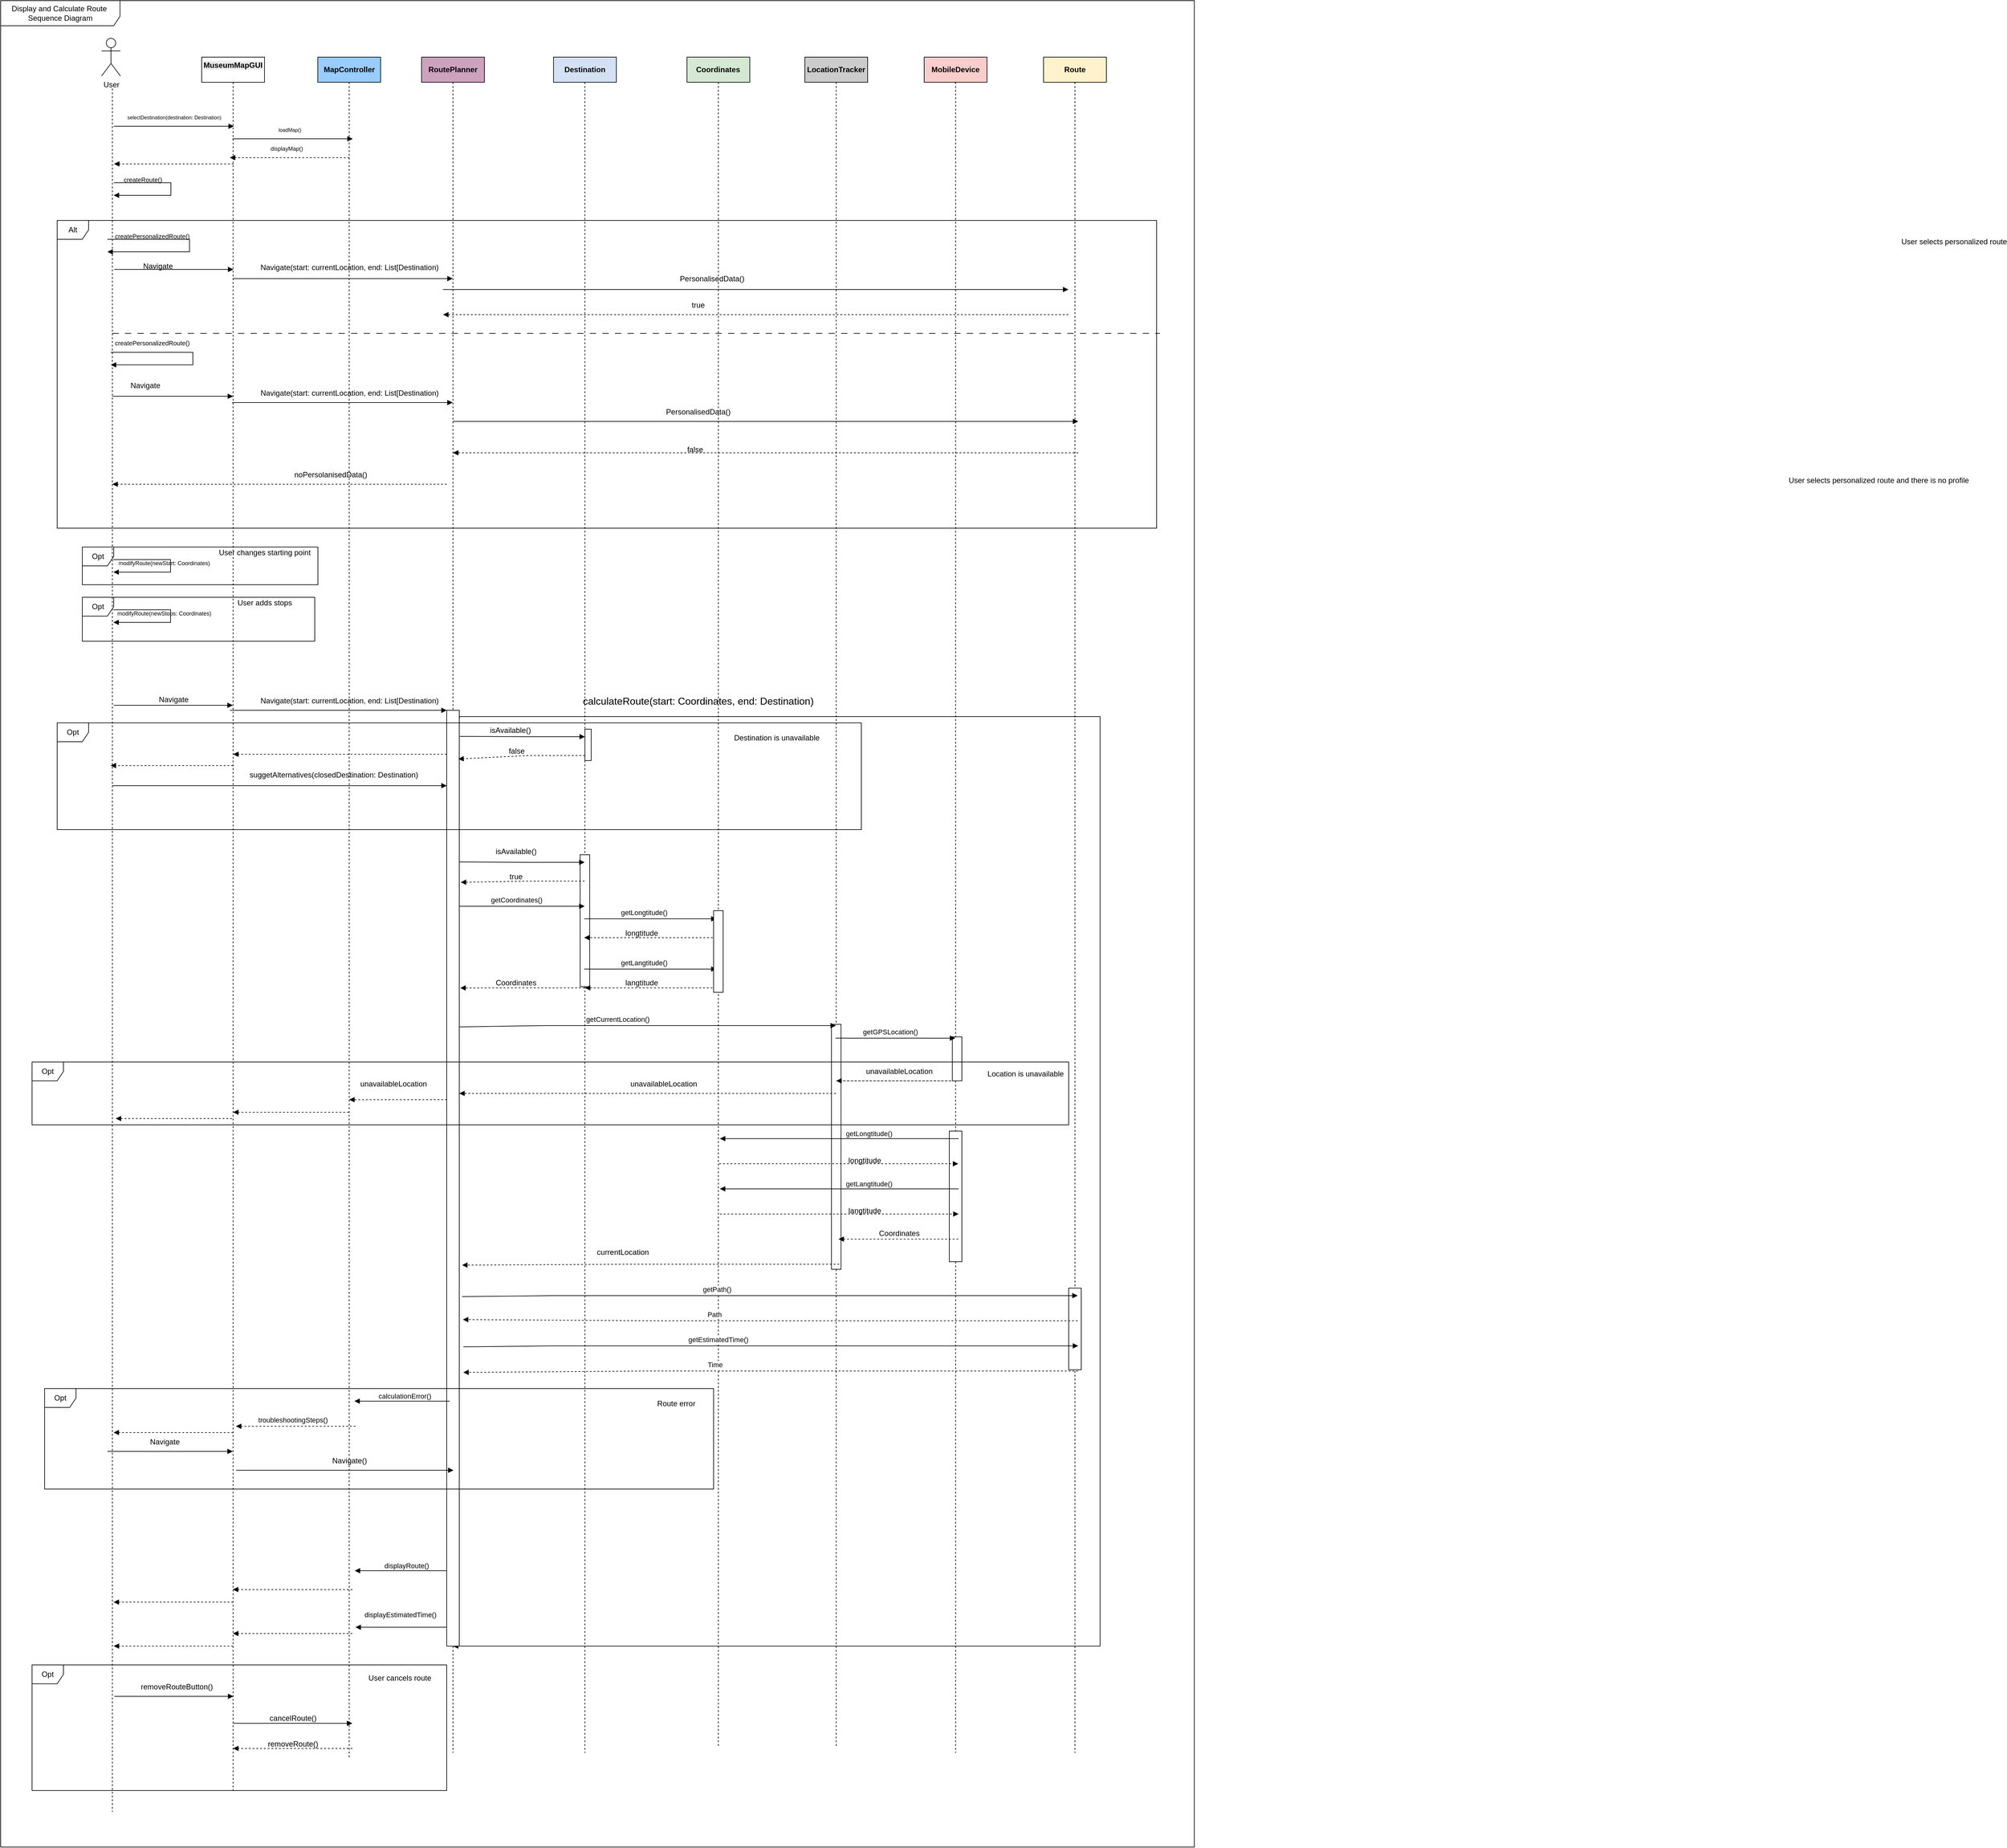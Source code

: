 <mxfile version="26.2.14">
  <diagram name="Page-1" id="kJih2EVv_8KnTAs_L_VF">
    <mxGraphModel dx="3455" dy="3618" grid="1" gridSize="10" guides="1" tooltips="1" connect="1" arrows="1" fold="1" page="1" pageScale="1" pageWidth="850" pageHeight="1100" math="0" shadow="0">
      <root>
        <mxCell id="0" />
        <mxCell id="1" parent="0" />
        <mxCell id="w3oup3Zo58hLr9Lpajqg-17" value="&lt;b&gt;MobileDevice&lt;/b&gt;" style="shape=umlLifeline;perimeter=lifelinePerimeter;whiteSpace=wrap;html=1;container=1;dropTarget=0;collapsible=0;recursiveResize=0;outlineConnect=0;portConstraint=eastwest;newEdgeStyle={&quot;edgeStyle&quot;:&quot;elbowEdgeStyle&quot;,&quot;elbow&quot;:&quot;vertical&quot;,&quot;curved&quot;:0,&quot;rounded&quot;:0};fillColor=#F8CECC;" parent="1" vertex="1">
          <mxGeometry x="1250" y="-1480" width="100" height="2700" as="geometry" />
        </mxCell>
        <mxCell id="AUqQ7xuA4GsBrQX3amAf-10" value="" style="rounded=0;dashed=0;" parent="1" vertex="1">
          <mxGeometry x="1294.81" y="80" width="15.19" height="70" as="geometry" />
        </mxCell>
        <mxCell id="w3oup3Zo58hLr9Lpajqg-15" value="&lt;b&gt;LocationTracker&lt;/b&gt;" style="shape=umlLifeline;perimeter=lifelinePerimeter;whiteSpace=wrap;html=1;container=1;dropTarget=0;collapsible=0;recursiveResize=0;outlineConnect=0;portConstraint=eastwest;newEdgeStyle={&quot;edgeStyle&quot;:&quot;elbowEdgeStyle&quot;,&quot;elbow&quot;:&quot;vertical&quot;,&quot;curved&quot;:0,&quot;rounded&quot;:0};fillColor=#CCCCCC;" parent="1" vertex="1">
          <mxGeometry x="1060" y="-1480" width="100" height="2690" as="geometry" />
        </mxCell>
        <mxCell id="AUqQ7xuA4GsBrQX3amAf-7" value="" style="rounded=0;dashed=0;" parent="1" vertex="1">
          <mxGeometry x="1102.41" y="60" width="15.19" height="390" as="geometry" />
        </mxCell>
        <mxCell id="w3oup3Zo58hLr9Lpajqg-12" value="&lt;b&gt;Destination&lt;/b&gt;" style="shape=umlLifeline;perimeter=lifelinePerimeter;whiteSpace=wrap;html=1;container=1;dropTarget=0;collapsible=0;recursiveResize=0;outlineConnect=0;portConstraint=eastwest;newEdgeStyle={&quot;edgeStyle&quot;:&quot;elbowEdgeStyle&quot;,&quot;elbow&quot;:&quot;vertical&quot;,&quot;curved&quot;:0,&quot;rounded&quot;:0};fillColor=#D4E1F5;" parent="1" vertex="1">
          <mxGeometry x="660" y="-1480" width="100" height="2700" as="geometry" />
        </mxCell>
        <mxCell id="AUqQ7xuA4GsBrQX3amAf-4" value="" style="rounded=0;dashed=0;" parent="1" vertex="1">
          <mxGeometry x="702.4" y="-210" width="15.19" height="210" as="geometry" />
        </mxCell>
        <mxCell id="AUqQ7xuA4GsBrQX3amAf-2" value="" style="rounded=0;dashed=0;" parent="1" vertex="1">
          <mxGeometry x="1290" y="230" width="20" height="208" as="geometry" />
        </mxCell>
        <mxCell id="w3oup3Zo58hLr9Lpajqg-77" value="&lt;b&gt;Route&lt;/b&gt;" style="shape=umlLifeline;perimeter=lifelinePerimeter;whiteSpace=wrap;html=1;container=1;dropTarget=0;collapsible=0;recursiveResize=0;outlineConnect=0;portConstraint=eastwest;newEdgeStyle={&quot;edgeStyle&quot;:&quot;elbowEdgeStyle&quot;,&quot;elbow&quot;:&quot;vertical&quot;,&quot;curved&quot;:0,&quot;rounded&quot;:0};fillColor=#FFF2CC;" parent="1" vertex="1">
          <mxGeometry x="1440" y="-1480" width="100" height="2700" as="geometry" />
        </mxCell>
        <mxCell id="AUqQ7xuA4GsBrQX3amAf-1" value="" style="rounded=0;dashed=0;" parent="1" vertex="1">
          <mxGeometry x="1480" y="480" width="20" height="130" as="geometry" />
        </mxCell>
        <mxCell id="giSu3xgfnJtw4W87moCO-10" value="Display and Calculate Route&amp;nbsp;&lt;div&gt;Sequence Diagram&lt;/div&gt;" style="shape=umlFrame;whiteSpace=wrap;html=1;pointerEvents=0;width=190;height=40;" parent="1" vertex="1">
          <mxGeometry x="-220" y="-1570" width="1900" height="2940" as="geometry" />
        </mxCell>
        <mxCell id="w3oup3Zo58hLr9Lpajqg-8" value="&#xa;&lt;span style=&quot;color: rgb(0, 0, 0); font-family: Helvetica; font-size: 12px; font-style: normal; font-variant-ligatures: normal; font-variant-caps: normal; font-weight: 700; letter-spacing: normal; orphans: 2; text-align: center; text-indent: 0px; text-transform: none; widows: 2; word-spacing: 0px; -webkit-text-stroke-width: 0px; white-space: normal; background-color: rgb(236, 236, 236); text-decoration-thickness: initial; text-decoration-style: initial; text-decoration-color: initial; display: inline !important; float: none;&quot;&gt;MuseumMapGUI&lt;/span&gt;&#xa;&#xa;" style="shape=umlLifeline;perimeter=lifelinePerimeter;whiteSpace=wrap;html=1;container=1;dropTarget=0;collapsible=0;recursiveResize=0;outlineConnect=0;portConstraint=eastwest;newEdgeStyle={&quot;edgeStyle&quot;:&quot;elbowEdgeStyle&quot;,&quot;elbow&quot;:&quot;vertical&quot;,&quot;curved&quot;:0,&quot;rounded&quot;:0};" parent="1" vertex="1">
          <mxGeometry x="100" y="-1480" width="100" height="2760" as="geometry" />
        </mxCell>
        <mxCell id="w3oup3Zo58hLr9Lpajqg-11" value="&lt;b&gt;RoutePlanner&lt;/b&gt;" style="shape=umlLifeline;perimeter=lifelinePerimeter;whiteSpace=wrap;html=1;container=1;dropTarget=0;collapsible=0;recursiveResize=0;outlineConnect=0;portConstraint=eastwest;newEdgeStyle={&quot;edgeStyle&quot;:&quot;elbowEdgeStyle&quot;,&quot;elbow&quot;:&quot;vertical&quot;,&quot;curved&quot;:0,&quot;rounded&quot;:0};fillColor=#CDA2BE;" parent="1" vertex="1">
          <mxGeometry x="450" y="-1480" width="100" height="2700" as="geometry" />
        </mxCell>
        <mxCell id="w3oup3Zo58hLr9Lpajqg-13" value="&lt;b&gt;Coordinates&lt;/b&gt;" style="shape=umlLifeline;perimeter=lifelinePerimeter;whiteSpace=wrap;html=1;container=1;dropTarget=0;collapsible=0;recursiveResize=0;outlineConnect=0;portConstraint=eastwest;newEdgeStyle={&quot;edgeStyle&quot;:&quot;elbowEdgeStyle&quot;,&quot;elbow&quot;:&quot;vertical&quot;,&quot;curved&quot;:0,&quot;rounded&quot;:0};fillColor=#D5E8D4;" parent="1" vertex="1">
          <mxGeometry x="872.4" y="-1480" width="100" height="2690" as="geometry" />
        </mxCell>
        <mxCell id="w3oup3Zo58hLr9Lpajqg-18" value="&lt;span style=&quot;font-weight: 700;&quot;&gt;MapController&lt;/span&gt;" style="shape=umlLifeline;perimeter=lifelinePerimeter;whiteSpace=wrap;html=1;container=1;dropTarget=0;collapsible=0;recursiveResize=0;outlineConnect=0;portConstraint=eastwest;newEdgeStyle={&quot;edgeStyle&quot;:&quot;elbowEdgeStyle&quot;,&quot;elbow&quot;:&quot;vertical&quot;,&quot;curved&quot;:0,&quot;rounded&quot;:0};fillColor=#99CCFF;" parent="1" vertex="1">
          <mxGeometry x="284.81" y="-1480" width="100" height="2710" as="geometry" />
        </mxCell>
        <mxCell id="w3oup3Zo58hLr9Lpajqg-23" value="" style="html=1;verticalAlign=bottom;labelBackgroundColor=none;endArrow=block;endFill=1;rounded=0;entryX=0.512;entryY=0.092;entryDx=0;entryDy=0;entryPerimeter=0;" parent="1" edge="1">
          <mxGeometry width="160" relative="1" as="geometry">
            <mxPoint x="-39.996" y="-1370" as="sourcePoint" />
            <mxPoint x="151.24" y="-1370" as="targetPoint" />
          </mxGeometry>
        </mxCell>
        <mxCell id="w3oup3Zo58hLr9Lpajqg-29" value="&lt;font style=&quot;font-size: 8px;&quot;&gt;selectDestination(destination: Destination)&lt;/font&gt;" style="text;html=1;align=center;verticalAlign=middle;resizable=0;points=[];autosize=1;strokeColor=none;fillColor=none;" parent="1" vertex="1">
          <mxGeometry x="-29.32" y="-1400" width="170" height="30" as="geometry" />
        </mxCell>
        <mxCell id="w3oup3Zo58hLr9Lpajqg-32" value="&lt;font style=&quot;font-size: 9px;&quot;&gt;displayMap()&lt;/font&gt;" style="text;html=1;align=center;verticalAlign=middle;resizable=0;points=[];autosize=1;strokeColor=none;fillColor=none;" parent="1" vertex="1">
          <mxGeometry x="195" y="-1350" width="80" height="30" as="geometry" />
        </mxCell>
        <mxCell id="w3oup3Zo58hLr9Lpajqg-33" value="&lt;font&gt;createRoute()&lt;/font&gt;" style="text;html=1;align=center;verticalAlign=middle;resizable=0;points=[];autosize=1;strokeColor=none;fillColor=none;fontSize=10;" parent="1" vertex="1">
          <mxGeometry x="-34.5" y="-1300" width="80" height="30" as="geometry" />
        </mxCell>
        <mxCell id="w3oup3Zo58hLr9Lpajqg-34" value="" style="html=1;verticalAlign=bottom;labelBackgroundColor=none;endArrow=block;endFill=1;rounded=0;exitX=1.044;exitY=0.008;exitDx=0;exitDy=0;exitPerimeter=0;" parent="1" source="w3oup3Zo58hLr9Lpajqg-95" target="w3oup3Zo58hLr9Lpajqg-11" edge="1">
          <mxGeometry width="160" relative="1" as="geometry">
            <mxPoint x="425.0" y="-440" as="sourcePoint" />
            <mxPoint x="664.8" y="-440" as="targetPoint" />
            <Array as="points">
              <mxPoint x="510" y="-430" />
              <mxPoint x="550" y="-430" />
              <mxPoint x="1530" y="-430" />
              <mxPoint x="1530" y="410" />
              <mxPoint x="1530" y="1050" />
              <mxPoint x="1020" y="1050" />
            </Array>
          </mxGeometry>
        </mxCell>
        <mxCell id="w3oup3Zo58hLr9Lpajqg-38" value="" style="html=1;verticalAlign=bottom;labelBackgroundColor=none;endArrow=block;endFill=1;rounded=0;" parent="1" target="w3oup3Zo58hLr9Lpajqg-8" edge="1">
          <mxGeometry width="160" relative="1" as="geometry">
            <mxPoint x="-40.001" y="-448" as="sourcePoint" />
            <mxPoint x="305.24" y="-448" as="targetPoint" />
            <Array as="points">
              <mxPoint x="130.24" y="-448" />
            </Array>
          </mxGeometry>
        </mxCell>
        <mxCell id="w3oup3Zo58hLr9Lpajqg-39" value="Navigate(start: currentLocation, end: List[Destination)" style="text;html=1;align=center;verticalAlign=middle;resizable=0;points=[];autosize=1;strokeColor=none;fillColor=none;" parent="1" vertex="1">
          <mxGeometry x="180" y="-470" width="310" height="30" as="geometry" />
        </mxCell>
        <mxCell id="w3oup3Zo58hLr9Lpajqg-35" value="&lt;font style=&quot;font-size: 16px;&quot;&gt;calculateRoute(start: Coordinates, end: Destination)&lt;/font&gt;" style="text;html=1;align=center;verticalAlign=middle;resizable=0;points=[];autosize=1;strokeColor=none;fillColor=none;" parent="1" vertex="1">
          <mxGeometry x="695" y="-470" width="390" height="30" as="geometry" />
        </mxCell>
        <mxCell id="w3oup3Zo58hLr9Lpajqg-42" value="" style="html=1;verticalAlign=bottom;labelBackgroundColor=none;endArrow=block;endFill=1;rounded=0;exitX=1.017;exitY=0.07;exitDx=0;exitDy=0;exitPerimeter=0;" parent="1" edge="1">
          <mxGeometry width="160" relative="1" as="geometry">
            <mxPoint x="510.34" y="-198.5" as="sourcePoint" />
            <mxPoint x="709.5" y="-198" as="targetPoint" />
            <Array as="points">
              <mxPoint x="610" y="-198" />
            </Array>
          </mxGeometry>
        </mxCell>
        <mxCell id="w3oup3Zo58hLr9Lpajqg-44" value="" style="html=1;verticalAlign=bottom;labelBackgroundColor=none;endArrow=block;endFill=1;dashed=1;rounded=0;entryX=1.117;entryY=0.108;entryDx=0;entryDy=0;entryPerimeter=0;" parent="1" edge="1">
          <mxGeometry width="160" relative="1" as="geometry">
            <mxPoint x="709.5" y="-168" as="sourcePoint" />
            <mxPoint x="512.34" y="-166.2" as="targetPoint" />
            <Array as="points">
              <mxPoint x="620" y="-168" />
            </Array>
          </mxGeometry>
        </mxCell>
        <mxCell id="w3oup3Zo58hLr9Lpajqg-45" value="true" style="text;html=1;align=center;verticalAlign=middle;resizable=0;points=[];autosize=1;strokeColor=none;fillColor=none;" parent="1" vertex="1">
          <mxGeometry x="580" y="-190" width="40" height="30" as="geometry" />
        </mxCell>
        <mxCell id="w3oup3Zo58hLr9Lpajqg-46" value="" style="html=1;verticalAlign=bottom;labelBackgroundColor=none;endArrow=block;endFill=1;rounded=0;exitX=1.017;exitY=0.153;exitDx=0;exitDy=0;exitPerimeter=0;" parent="1" edge="1">
          <mxGeometry width="160" relative="1" as="geometry">
            <mxPoint x="510.34" y="-127.95" as="sourcePoint" />
            <mxPoint x="709.5" y="-128" as="targetPoint" />
            <Array as="points">
              <mxPoint x="610" y="-128" />
            </Array>
          </mxGeometry>
        </mxCell>
        <mxCell id="w3oup3Zo58hLr9Lpajqg-47" value="getCoordinates()" style="edgeLabel;html=1;align=center;verticalAlign=middle;resizable=0;points=[];" parent="w3oup3Zo58hLr9Lpajqg-46" vertex="1" connectable="0">
          <mxGeometry x="-0.193" y="1" relative="1" as="geometry">
            <mxPoint x="10" y="-9" as="offset" />
          </mxGeometry>
        </mxCell>
        <mxCell id="w3oup3Zo58hLr9Lpajqg-48" value="" style="html=1;verticalAlign=bottom;labelBackgroundColor=none;endArrow=block;endFill=1;rounded=0;" parent="1" edge="1">
          <mxGeometry width="160" relative="1" as="geometry">
            <mxPoint x="708.833" y="-108" as="sourcePoint" />
            <mxPoint x="919.5" y="-108" as="targetPoint" />
            <Array as="points">
              <mxPoint x="810" y="-108" />
            </Array>
          </mxGeometry>
        </mxCell>
        <mxCell id="w3oup3Zo58hLr9Lpajqg-49" value="getLongtitude()" style="edgeLabel;html=1;align=center;verticalAlign=middle;resizable=0;points=[];" parent="w3oup3Zo58hLr9Lpajqg-48" vertex="1" connectable="0">
          <mxGeometry x="-0.193" y="1" relative="1" as="geometry">
            <mxPoint x="10" y="-9" as="offset" />
          </mxGeometry>
        </mxCell>
        <mxCell id="w3oup3Zo58hLr9Lpajqg-50" value="" style="html=1;verticalAlign=bottom;labelBackgroundColor=none;endArrow=block;endFill=1;dashed=1;rounded=0;" parent="1" edge="1">
          <mxGeometry width="160" relative="1" as="geometry">
            <mxPoint x="919.5" y="-78" as="sourcePoint" />
            <mxPoint x="708.833" y="-78" as="targetPoint" />
            <Array as="points">
              <mxPoint x="810" y="-78" />
            </Array>
          </mxGeometry>
        </mxCell>
        <mxCell id="w3oup3Zo58hLr9Lpajqg-51" value="longtitude" style="text;html=1;align=center;verticalAlign=middle;resizable=0;points=[];autosize=1;strokeColor=none;fillColor=none;" parent="1" vertex="1">
          <mxGeometry x="760" y="-100" width="80" height="30" as="geometry" />
        </mxCell>
        <mxCell id="w3oup3Zo58hLr9Lpajqg-52" value="" style="html=1;verticalAlign=bottom;labelBackgroundColor=none;endArrow=block;endFill=1;rounded=0;" parent="1" edge="1">
          <mxGeometry width="160" relative="1" as="geometry">
            <mxPoint x="708.833" y="-28" as="sourcePoint" />
            <mxPoint x="919.5" y="-28" as="targetPoint" />
            <Array as="points">
              <mxPoint x="810" y="-28" />
            </Array>
          </mxGeometry>
        </mxCell>
        <mxCell id="w3oup3Zo58hLr9Lpajqg-53" value="getLangtitude()" style="edgeLabel;html=1;align=center;verticalAlign=middle;resizable=0;points=[];" parent="w3oup3Zo58hLr9Lpajqg-52" vertex="1" connectable="0">
          <mxGeometry x="-0.193" y="1" relative="1" as="geometry">
            <mxPoint x="10" y="-9" as="offset" />
          </mxGeometry>
        </mxCell>
        <mxCell id="w3oup3Zo58hLr9Lpajqg-54" value="" style="html=1;verticalAlign=bottom;labelBackgroundColor=none;endArrow=block;endFill=1;dashed=1;rounded=0;" parent="1" edge="1">
          <mxGeometry width="160" relative="1" as="geometry">
            <mxPoint x="919" y="2" as="sourcePoint" />
            <mxPoint x="710" y="2" as="targetPoint" />
            <Array as="points">
              <mxPoint x="810" y="2" />
            </Array>
          </mxGeometry>
        </mxCell>
        <mxCell id="w3oup3Zo58hLr9Lpajqg-55" value="langtitude" style="text;html=1;align=center;verticalAlign=middle;resizable=0;points=[];autosize=1;strokeColor=none;fillColor=none;" parent="1" vertex="1">
          <mxGeometry x="760" y="-21" width="80" height="30" as="geometry" />
        </mxCell>
        <mxCell id="w3oup3Zo58hLr9Lpajqg-56" value="" style="html=1;verticalAlign=bottom;labelBackgroundColor=none;endArrow=block;endFill=1;dashed=1;rounded=0;entryX=1.083;entryY=0.306;entryDx=0;entryDy=0;entryPerimeter=0;" parent="1" edge="1">
          <mxGeometry width="160" relative="1" as="geometry">
            <mxPoint x="709.5" y="2" as="sourcePoint" />
            <mxPoint x="511.66" y="2.1" as="targetPoint" />
            <Array as="points">
              <mxPoint x="600" y="2" />
            </Array>
          </mxGeometry>
        </mxCell>
        <mxCell id="w3oup3Zo58hLr9Lpajqg-57" value="Coordinates" style="text;html=1;align=center;verticalAlign=middle;resizable=0;points=[];autosize=1;strokeColor=none;fillColor=none;" parent="1" vertex="1">
          <mxGeometry x="555" y="-21" width="90" height="30" as="geometry" />
        </mxCell>
        <mxCell id="w3oup3Zo58hLr9Lpajqg-58" value="" style="html=1;verticalAlign=bottom;labelBackgroundColor=none;endArrow=block;endFill=1;rounded=0;exitX=0.95;exitY=0.379;exitDx=0;exitDy=0;exitPerimeter=0;" parent="1" edge="1">
          <mxGeometry width="160" relative="1" as="geometry">
            <mxPoint x="509.0" y="64.15" as="sourcePoint" />
            <mxPoint x="1109.5" y="62" as="targetPoint" />
            <Array as="points">
              <mxPoint x="611" y="62.47" />
              <mxPoint x="650" y="62" />
              <mxPoint x="680" y="62" />
            </Array>
          </mxGeometry>
        </mxCell>
        <mxCell id="w3oup3Zo58hLr9Lpajqg-59" value="getCurrentLocation()" style="edgeLabel;html=1;align=center;verticalAlign=middle;resizable=0;points=[];" parent="w3oup3Zo58hLr9Lpajqg-58" vertex="1" connectable="0">
          <mxGeometry x="-0.193" y="1" relative="1" as="geometry">
            <mxPoint x="10" y="-9" as="offset" />
          </mxGeometry>
        </mxCell>
        <mxCell id="w3oup3Zo58hLr9Lpajqg-60" value="" style="html=1;verticalAlign=bottom;labelBackgroundColor=none;endArrow=block;endFill=1;rounded=0;" parent="1" edge="1">
          <mxGeometry width="160" relative="1" as="geometry">
            <mxPoint x="1108.833" y="82" as="sourcePoint" />
            <mxPoint x="1299.5" y="82" as="targetPoint" />
            <Array as="points">
              <mxPoint x="1140" y="82" />
              <mxPoint x="1230" y="82" />
            </Array>
          </mxGeometry>
        </mxCell>
        <mxCell id="w3oup3Zo58hLr9Lpajqg-61" value="getGPSLocation()" style="edgeLabel;html=1;align=center;verticalAlign=middle;resizable=0;points=[];" parent="w3oup3Zo58hLr9Lpajqg-60" vertex="1" connectable="0">
          <mxGeometry x="-0.193" y="1" relative="1" as="geometry">
            <mxPoint x="10" y="-9" as="offset" />
          </mxGeometry>
        </mxCell>
        <mxCell id="w3oup3Zo58hLr9Lpajqg-62" value="" style="html=1;verticalAlign=bottom;labelBackgroundColor=none;endArrow=block;endFill=1;rounded=0;" parent="1" edge="1">
          <mxGeometry width="160" relative="1" as="geometry">
            <mxPoint x="1304.76" y="242" as="sourcePoint" />
            <mxPoint x="924.851" y="242" as="targetPoint" />
            <Array as="points">
              <mxPoint x="1165.26" y="242" />
            </Array>
          </mxGeometry>
        </mxCell>
        <mxCell id="w3oup3Zo58hLr9Lpajqg-63" value="getLongtitude()" style="edgeLabel;html=1;align=center;verticalAlign=middle;resizable=0;points=[];" parent="w3oup3Zo58hLr9Lpajqg-62" vertex="1" connectable="0">
          <mxGeometry x="-0.193" y="1" relative="1" as="geometry">
            <mxPoint x="10" y="-9" as="offset" />
          </mxGeometry>
        </mxCell>
        <mxCell id="w3oup3Zo58hLr9Lpajqg-64" value="" style="html=1;verticalAlign=bottom;labelBackgroundColor=none;endArrow=block;endFill=1;rounded=0;" parent="1" edge="1">
          <mxGeometry width="160" relative="1" as="geometry">
            <mxPoint x="1304.76" y="322" as="sourcePoint" />
            <mxPoint x="924.851" y="322" as="targetPoint" />
            <Array as="points">
              <mxPoint x="1110.76" y="322" />
            </Array>
          </mxGeometry>
        </mxCell>
        <mxCell id="w3oup3Zo58hLr9Lpajqg-65" value="getLangtitude()" style="edgeLabel;html=1;align=center;verticalAlign=middle;resizable=0;points=[];" parent="w3oup3Zo58hLr9Lpajqg-64" vertex="1" connectable="0">
          <mxGeometry x="-0.193" y="1" relative="1" as="geometry">
            <mxPoint x="10" y="-9" as="offset" />
          </mxGeometry>
        </mxCell>
        <mxCell id="w3oup3Zo58hLr9Lpajqg-66" value="" style="html=1;verticalAlign=bottom;labelBackgroundColor=none;endArrow=block;endFill=1;dashed=1;rounded=0;" parent="1" edge="1">
          <mxGeometry width="160" relative="1" as="geometry">
            <mxPoint x="923.643" y="282" as="sourcePoint" />
            <mxPoint x="1304.31" y="282" as="targetPoint" />
            <Array as="points">
              <mxPoint x="1110.31" y="282" />
            </Array>
          </mxGeometry>
        </mxCell>
        <mxCell id="w3oup3Zo58hLr9Lpajqg-67" value="" style="html=1;verticalAlign=bottom;labelBackgroundColor=none;endArrow=block;endFill=1;dashed=1;rounded=0;" parent="1" edge="1">
          <mxGeometry width="160" relative="1" as="geometry">
            <mxPoint x="924.851" y="362" as="sourcePoint" />
            <mxPoint x="1304.76" y="362" as="targetPoint" />
            <Array as="points">
              <mxPoint x="1120.76" y="362" />
            </Array>
          </mxGeometry>
        </mxCell>
        <mxCell id="w3oup3Zo58hLr9Lpajqg-68" value="langtitude" style="text;html=1;align=center;verticalAlign=middle;resizable=0;points=[];autosize=1;strokeColor=none;fillColor=none;" parent="1" vertex="1">
          <mxGeometry x="1114.81" y="342" width="80" height="30" as="geometry" />
        </mxCell>
        <mxCell id="w3oup3Zo58hLr9Lpajqg-69" value="longtitude" style="text;html=1;align=center;verticalAlign=middle;resizable=0;points=[];autosize=1;strokeColor=none;fillColor=none;" parent="1" vertex="1">
          <mxGeometry x="1114.81" y="262" width="80" height="30" as="geometry" />
        </mxCell>
        <mxCell id="w3oup3Zo58hLr9Lpajqg-71" value="" style="html=1;verticalAlign=bottom;labelBackgroundColor=none;endArrow=block;endFill=1;dashed=1;rounded=0;" parent="1" edge="1">
          <mxGeometry width="160" relative="1" as="geometry">
            <mxPoint x="1304.31" y="402" as="sourcePoint" />
            <mxPoint x="1113.643" y="402" as="targetPoint" />
            <Array as="points">
              <mxPoint x="1205.81" y="402" />
            </Array>
          </mxGeometry>
        </mxCell>
        <mxCell id="w3oup3Zo58hLr9Lpajqg-72" value="Coordinates" style="text;html=1;align=center;verticalAlign=middle;resizable=0;points=[];autosize=1;strokeColor=none;fillColor=none;" parent="1" vertex="1">
          <mxGeometry x="1164.81" y="378" width="90" height="30" as="geometry" />
        </mxCell>
        <mxCell id="w3oup3Zo58hLr9Lpajqg-75" value="" style="html=1;verticalAlign=bottom;labelBackgroundColor=none;endArrow=block;endFill=1;dashed=1;rounded=0;entryX=0.983;entryY=0.684;entryDx=0;entryDy=0;entryPerimeter=0;" parent="1" edge="1">
          <mxGeometry width="160" relative="1" as="geometry">
            <mxPoint x="1114.81" y="442" as="sourcePoint" />
            <mxPoint x="514.47" y="443.4" as="targetPoint" />
            <Array as="points">
              <mxPoint x="776.31" y="442" />
            </Array>
          </mxGeometry>
        </mxCell>
        <mxCell id="w3oup3Zo58hLr9Lpajqg-76" value="currentLocation" style="text;html=1;align=center;verticalAlign=middle;resizable=0;points=[];autosize=1;strokeColor=none;fillColor=none;" parent="1" vertex="1">
          <mxGeometry x="714.81" y="408" width="110" height="30" as="geometry" />
        </mxCell>
        <mxCell id="w3oup3Zo58hLr9Lpajqg-78" value="" style="html=1;verticalAlign=bottom;labelBackgroundColor=none;endArrow=block;endFill=1;rounded=0;exitX=0.983;exitY=0.743;exitDx=0;exitDy=0;exitPerimeter=0;" parent="1" edge="1">
          <mxGeometry width="160" relative="1" as="geometry">
            <mxPoint x="514.47" y="493.55" as="sourcePoint" />
            <mxPoint x="1494.31" y="492" as="targetPoint" />
            <Array as="points">
              <mxPoint x="615.81" y="492.47" />
              <mxPoint x="654.81" y="492" />
            </Array>
          </mxGeometry>
        </mxCell>
        <mxCell id="w3oup3Zo58hLr9Lpajqg-79" value="getPath()" style="edgeLabel;html=1;align=center;verticalAlign=middle;resizable=0;points=[];" parent="w3oup3Zo58hLr9Lpajqg-78" vertex="1" connectable="0">
          <mxGeometry x="-0.193" y="1" relative="1" as="geometry">
            <mxPoint x="10" y="-9" as="offset" />
          </mxGeometry>
        </mxCell>
        <mxCell id="w3oup3Zo58hLr9Lpajqg-81" value="" style="html=1;verticalAlign=bottom;labelBackgroundColor=none;endArrow=block;endFill=1;dashed=1;rounded=0;entryX=1.05;entryY=0.786;entryDx=0;entryDy=0;entryPerimeter=0;" parent="1" edge="1">
          <mxGeometry width="160" relative="1" as="geometry">
            <mxPoint x="1494.31" y="532" as="sourcePoint" />
            <mxPoint x="515.81" y="530.1" as="targetPoint" />
            <Array as="points">
              <mxPoint x="815.81" y="532" />
            </Array>
          </mxGeometry>
        </mxCell>
        <mxCell id="w3oup3Zo58hLr9Lpajqg-82" value="Path" style="edgeLabel;html=1;align=center;verticalAlign=middle;resizable=0;points=[];" parent="w3oup3Zo58hLr9Lpajqg-81" vertex="1" connectable="0">
          <mxGeometry x="0.185" y="-6" relative="1" as="geometry">
            <mxPoint x="1" y="-4" as="offset" />
          </mxGeometry>
        </mxCell>
        <mxCell id="w3oup3Zo58hLr9Lpajqg-83" value="" style="html=1;verticalAlign=bottom;labelBackgroundColor=none;endArrow=block;endFill=1;rounded=0;exitX=1.083;exitY=0.837;exitDx=0;exitDy=0;exitPerimeter=0;" parent="1" edge="1">
          <mxGeometry width="160" relative="1" as="geometry">
            <mxPoint x="516.47" y="573.45" as="sourcePoint" />
            <mxPoint x="1495.18" y="572" as="targetPoint" />
            <Array as="points">
              <mxPoint x="616.18" y="572.47" />
              <mxPoint x="655.18" y="572" />
            </Array>
          </mxGeometry>
        </mxCell>
        <mxCell id="w3oup3Zo58hLr9Lpajqg-84" value="getEstimatedTime()" style="edgeLabel;html=1;align=center;verticalAlign=middle;resizable=0;points=[];" parent="w3oup3Zo58hLr9Lpajqg-83" vertex="1" connectable="0">
          <mxGeometry x="-0.193" y="1" relative="1" as="geometry">
            <mxPoint x="10" y="-9" as="offset" />
          </mxGeometry>
        </mxCell>
        <mxCell id="w3oup3Zo58hLr9Lpajqg-85" value="" style="html=1;verticalAlign=bottom;labelBackgroundColor=none;endArrow=block;endFill=1;dashed=1;rounded=0;entryX=1.083;entryY=0.885;entryDx=0;entryDy=0;entryPerimeter=0;" parent="1" edge="1">
          <mxGeometry width="160" relative="1" as="geometry">
            <mxPoint x="1494.81" y="612" as="sourcePoint" />
            <mxPoint x="516.47" y="614.25" as="targetPoint" />
            <Array as="points">
              <mxPoint x="815.81" y="612" />
            </Array>
          </mxGeometry>
        </mxCell>
        <mxCell id="w3oup3Zo58hLr9Lpajqg-86" value="Time" style="edgeLabel;html=1;align=center;verticalAlign=middle;resizable=0;points=[];" parent="w3oup3Zo58hLr9Lpajqg-85" vertex="1" connectable="0">
          <mxGeometry x="0.185" y="-6" relative="1" as="geometry">
            <mxPoint x="1" y="-4" as="offset" />
          </mxGeometry>
        </mxCell>
        <mxCell id="w3oup3Zo58hLr9Lpajqg-87" value="" style="html=1;verticalAlign=bottom;labelBackgroundColor=none;endArrow=block;endFill=1;rounded=0;" parent="1" edge="1">
          <mxGeometry width="160" relative="1" as="geometry">
            <mxPoint x="499.31" y="930" as="sourcePoint" />
            <mxPoint x="343.643" y="930" as="targetPoint" />
            <Array as="points">
              <mxPoint x="396.15" y="930" />
            </Array>
          </mxGeometry>
        </mxCell>
        <mxCell id="w3oup3Zo58hLr9Lpajqg-88" value="displayRoute()" style="edgeLabel;html=1;align=center;verticalAlign=middle;resizable=0;points=[];" parent="w3oup3Zo58hLr9Lpajqg-87" vertex="1" connectable="0">
          <mxGeometry x="-0.193" y="1" relative="1" as="geometry">
            <mxPoint x="-11" y="-9" as="offset" />
          </mxGeometry>
        </mxCell>
        <mxCell id="w3oup3Zo58hLr9Lpajqg-89" value="" style="html=1;verticalAlign=bottom;labelBackgroundColor=none;endArrow=block;endFill=1;rounded=0;" parent="1" edge="1">
          <mxGeometry width="160" relative="1" as="geometry">
            <mxPoint x="499.31" y="1020" as="sourcePoint" />
            <mxPoint x="344.81" y="1020" as="targetPoint" />
            <Array as="points">
              <mxPoint x="396.15" y="1020" />
            </Array>
          </mxGeometry>
        </mxCell>
        <mxCell id="w3oup3Zo58hLr9Lpajqg-90" value="displayEstimatedTime()" style="edgeLabel;html=1;align=center;verticalAlign=middle;resizable=0;points=[];" parent="w3oup3Zo58hLr9Lpajqg-89" vertex="1" connectable="0">
          <mxGeometry x="-0.193" y="1" relative="1" as="geometry">
            <mxPoint x="-21" y="-21" as="offset" />
          </mxGeometry>
        </mxCell>
        <mxCell id="w3oup3Zo58hLr9Lpajqg-91" value="" style="html=1;verticalAlign=bottom;labelBackgroundColor=none;endArrow=block;endFill=1;dashed=1;rounded=0;" parent="1" edge="1">
          <mxGeometry width="160" relative="1" as="geometry">
            <mxPoint x="340.02" y="960" as="sourcePoint" />
            <mxPoint x="149.591" y="960" as="targetPoint" />
          </mxGeometry>
        </mxCell>
        <mxCell id="w3oup3Zo58hLr9Lpajqg-92" value="" style="html=1;verticalAlign=bottom;labelBackgroundColor=none;endArrow=block;endFill=1;dashed=1;rounded=0;" parent="1" edge="1">
          <mxGeometry width="160" relative="1" as="geometry">
            <mxPoint x="339.81" y="1030" as="sourcePoint" />
            <mxPoint x="149.81" y="1030" as="targetPoint" />
          </mxGeometry>
        </mxCell>
        <mxCell id="w3oup3Zo58hLr9Lpajqg-95" value="" style="rounded=0;dashed=0;" parent="1" vertex="1">
          <mxGeometry x="490" y="-440" width="20" height="1490" as="geometry" />
        </mxCell>
        <mxCell id="w3oup3Zo58hLr9Lpajqg-104" value="" style="html=1;verticalAlign=bottom;labelBackgroundColor=none;endArrow=block;endFill=1;dashed=1;rounded=0;" parent="1" edge="1">
          <mxGeometry width="160" relative="1" as="geometry">
            <mxPoint x="335.17" y="-1320" as="sourcePoint" />
            <mxPoint x="144.837" y="-1320" as="targetPoint" />
            <Array as="points">
              <mxPoint x="293.67" y="-1320" />
            </Array>
          </mxGeometry>
        </mxCell>
        <mxCell id="w3oup3Zo58hLr9Lpajqg-106" value="" style="html=1;verticalAlign=bottom;labelBackgroundColor=none;endArrow=block;endFill=1;rounded=0;" parent="1" edge="1">
          <mxGeometry width="160" relative="1" as="geometry">
            <mxPoint x="-40.5" y="-680" as="sourcePoint" />
            <mxPoint x="-40.5" y="-660" as="targetPoint" />
            <Array as="points">
              <mxPoint x="-9.5" y="-680" />
              <mxPoint x="50.5" y="-680" />
              <mxPoint x="50.5" y="-660" />
              <mxPoint x="20.5" y="-660" />
            </Array>
          </mxGeometry>
        </mxCell>
        <mxCell id="w3oup3Zo58hLr9Lpajqg-108" value="Opt" style="shape=umlFrame;whiteSpace=wrap;html=1;pointerEvents=0;recursiveResize=0;container=1;collapsible=0;width=50;" parent="1" vertex="1">
          <mxGeometry x="-90" y="-700" width="375" height="60" as="geometry" />
        </mxCell>
        <mxCell id="w3oup3Zo58hLr9Lpajqg-109" value="User changes starting point" style="text;align=center;html=1;" parent="w3oup3Zo58hLr9Lpajqg-108" vertex="1">
          <mxGeometry width="100" height="60" relative="1" as="geometry">
            <mxPoint x="240" y="-5" as="offset" />
          </mxGeometry>
        </mxCell>
        <mxCell id="w3oup3Zo58hLr9Lpajqg-107" value="&lt;font style=&quot;font-size: 9px;&quot;&gt;modifyRoute(newStart: Coordinates)&lt;/font&gt;" style="text;html=1;align=center;verticalAlign=middle;resizable=0;points=[];autosize=1;strokeColor=none;fillColor=none;" parent="w3oup3Zo58hLr9Lpajqg-108" vertex="1">
          <mxGeometry x="45" y="10" width="170" height="30" as="geometry" />
        </mxCell>
        <mxCell id="w3oup3Zo58hLr9Lpajqg-110" value="" style="html=1;verticalAlign=bottom;labelBackgroundColor=none;endArrow=block;endFill=1;rounded=0;" parent="1" edge="1">
          <mxGeometry width="160" relative="1" as="geometry">
            <mxPoint x="-40.5" y="-600" as="sourcePoint" />
            <mxPoint x="-40.5" y="-580" as="targetPoint" />
            <Array as="points">
              <mxPoint x="-9.5" y="-600" />
              <mxPoint x="50.5" y="-600" />
              <mxPoint x="50.5" y="-580" />
              <mxPoint x="20.5" y="-580" />
            </Array>
          </mxGeometry>
        </mxCell>
        <mxCell id="w3oup3Zo58hLr9Lpajqg-111" value="Opt" style="shape=umlFrame;whiteSpace=wrap;html=1;pointerEvents=0;recursiveResize=0;container=1;collapsible=0;width=50;" parent="1" vertex="1">
          <mxGeometry x="-90" y="-620" width="370" height="70" as="geometry" />
        </mxCell>
        <mxCell id="w3oup3Zo58hLr9Lpajqg-112" value="User adds stops" style="text;align=center;html=1;" parent="w3oup3Zo58hLr9Lpajqg-111" vertex="1">
          <mxGeometry width="100" height="60" relative="1" as="geometry">
            <mxPoint x="240" y="-5" as="offset" />
          </mxGeometry>
        </mxCell>
        <mxCell id="w3oup3Zo58hLr9Lpajqg-113" value="&lt;font style=&quot;font-size: 9px;&quot;&gt;modifyRoute(newStops: Coordinates)&lt;/font&gt;" style="text;html=1;align=center;verticalAlign=middle;resizable=0;points=[];autosize=1;strokeColor=none;fillColor=none;" parent="w3oup3Zo58hLr9Lpajqg-111" vertex="1">
          <mxGeometry x="45" y="10" width="170" height="30" as="geometry" />
        </mxCell>
        <mxCell id="w3oup3Zo58hLr9Lpajqg-115" value="Opt" style="shape=umlFrame;whiteSpace=wrap;html=1;pointerEvents=0;recursiveResize=0;container=0;collapsible=0;width=50;" parent="1" vertex="1">
          <mxGeometry x="-170" y="1080" width="660" height="200" as="geometry" />
        </mxCell>
        <mxCell id="w3oup3Zo58hLr9Lpajqg-122" value="isAvailable()" style="text;html=1;align=center;verticalAlign=middle;resizable=0;points=[];autosize=1;strokeColor=none;fillColor=none;" parent="1" vertex="1">
          <mxGeometry x="555" y="-230" width="90" height="30" as="geometry" />
        </mxCell>
        <mxCell id="w3oup3Zo58hLr9Lpajqg-129" value="" style="html=1;verticalAlign=bottom;labelBackgroundColor=none;endArrow=block;endFill=1;rounded=0;exitX=1.017;exitY=0.07;exitDx=0;exitDy=0;exitPerimeter=0;" parent="1" edge="1">
          <mxGeometry width="160" relative="1" as="geometry">
            <mxPoint x="510.84" y="-398.5" as="sourcePoint" />
            <mxPoint x="710" y="-398" as="targetPoint" />
            <Array as="points">
              <mxPoint x="610.5" y="-398" />
            </Array>
          </mxGeometry>
        </mxCell>
        <mxCell id="w3oup3Zo58hLr9Lpajqg-130" value="" style="html=1;verticalAlign=bottom;labelBackgroundColor=none;endArrow=block;endFill=1;dashed=1;rounded=0;entryX=0.925;entryY=0.052;entryDx=0;entryDy=0;entryPerimeter=0;" parent="1" target="w3oup3Zo58hLr9Lpajqg-95" edge="1">
          <mxGeometry width="160" relative="1" as="geometry">
            <mxPoint x="710" y="-368" as="sourcePoint" />
            <mxPoint x="512.84" y="-366.2" as="targetPoint" />
            <Array as="points">
              <mxPoint x="620.5" y="-368" />
            </Array>
          </mxGeometry>
        </mxCell>
        <mxCell id="w3oup3Zo58hLr9Lpajqg-131" value="false" style="text;html=1;align=center;verticalAlign=middle;resizable=0;points=[];autosize=1;strokeColor=none;fillColor=none;" parent="1" vertex="1">
          <mxGeometry x="575.5" y="-390" width="50" height="30" as="geometry" />
        </mxCell>
        <mxCell id="w3oup3Zo58hLr9Lpajqg-134" value="" style="html=1;verticalAlign=bottom;labelBackgroundColor=none;endArrow=block;endFill=1;dashed=1;rounded=0;" parent="1" edge="1">
          <mxGeometry width="160" relative="1" as="geometry">
            <mxPoint x="490" y="-370" as="sourcePoint" />
            <mxPoint x="150.13" y="-370" as="targetPoint" />
            <Array as="points">
              <mxPoint x="400.5" y="-370" />
            </Array>
          </mxGeometry>
        </mxCell>
        <mxCell id="w3oup3Zo58hLr9Lpajqg-136" value="" style="html=1;verticalAlign=bottom;labelBackgroundColor=none;endArrow=block;endFill=1;rounded=0;entryX=0.25;entryY=0;entryDx=0;entryDy=0;" parent="1" edge="1" source="UUlu6NK4PWPFfeNE_tP9-5">
          <mxGeometry width="160" relative="1" as="geometry">
            <mxPoint x="144" y="-320" as="sourcePoint" />
            <mxPoint x="490" y="-320" as="targetPoint" />
            <Array as="points">
              <mxPoint x="315" y="-320" />
            </Array>
          </mxGeometry>
        </mxCell>
        <mxCell id="w3oup3Zo58hLr9Lpajqg-137" value="suggetAlternatives(closedDestination: Destination)" style="text;html=1;align=center;verticalAlign=middle;resizable=0;points=[];autosize=1;strokeColor=none;fillColor=none;" parent="1" vertex="1">
          <mxGeometry x="165" y="-352" width="290" height="30" as="geometry" />
        </mxCell>
        <mxCell id="w3oup3Zo58hLr9Lpajqg-138" value="Opt" style="shape=umlFrame;whiteSpace=wrap;html=1;pointerEvents=0;recursiveResize=0;container=0;collapsible=0;width=50;" parent="1" vertex="1">
          <mxGeometry x="-130" y="-420" width="1280" height="170" as="geometry" />
        </mxCell>
        <mxCell id="w3oup3Zo58hLr9Lpajqg-141" value="" style="html=1;verticalAlign=bottom;labelBackgroundColor=none;endArrow=block;endFill=1;rounded=0;" parent="1" edge="1">
          <mxGeometry width="160" relative="1" as="geometry">
            <mxPoint x="494.81" y="660" as="sourcePoint" />
            <mxPoint x="343.088" y="660" as="targetPoint" />
            <Array as="points">
              <mxPoint x="391.65" y="660" />
            </Array>
          </mxGeometry>
        </mxCell>
        <mxCell id="w3oup3Zo58hLr9Lpajqg-142" value="calculationError()" style="edgeLabel;html=1;align=center;verticalAlign=middle;resizable=0;points=[];" parent="w3oup3Zo58hLr9Lpajqg-141" vertex="1" connectable="0">
          <mxGeometry x="-0.193" y="1" relative="1" as="geometry">
            <mxPoint x="-11" y="-9" as="offset" />
          </mxGeometry>
        </mxCell>
        <mxCell id="w3oup3Zo58hLr9Lpajqg-143" value="" style="html=1;verticalAlign=bottom;labelBackgroundColor=none;endArrow=block;endFill=1;dashed=1;rounded=0;" parent="1" edge="1">
          <mxGeometry width="160" relative="1" as="geometry">
            <mxPoint x="345.02" y="700" as="sourcePoint" />
            <mxPoint x="154.591" y="700" as="targetPoint" />
          </mxGeometry>
        </mxCell>
        <mxCell id="w3oup3Zo58hLr9Lpajqg-144" value="troubleshootingSteps()" style="edgeLabel;html=1;align=center;verticalAlign=middle;resizable=0;points=[];" parent="1" vertex="1" connectable="0">
          <mxGeometry x="244.81" y="690" as="geometry" />
        </mxCell>
        <mxCell id="w3oup3Zo58hLr9Lpajqg-145" value="" style="html=1;verticalAlign=bottom;labelBackgroundColor=none;endArrow=block;endFill=1;rounded=0;entryX=0.25;entryY=0;entryDx=0;entryDy=0;" parent="1" edge="1">
          <mxGeometry width="160" relative="1" as="geometry">
            <mxPoint x="154.81" y="770" as="sourcePoint" />
            <mxPoint x="500.81" y="770" as="targetPoint" />
            <Array as="points">
              <mxPoint x="325.81" y="770" />
            </Array>
          </mxGeometry>
        </mxCell>
        <mxCell id="w3oup3Zo58hLr9Lpajqg-146" value="Navigate()" style="text;html=1;align=center;verticalAlign=middle;resizable=0;points=[];autosize=1;strokeColor=none;fillColor=none;" parent="1" vertex="1">
          <mxGeometry x="294.81" y="740" width="80" height="30" as="geometry" />
        </mxCell>
        <mxCell id="w3oup3Zo58hLr9Lpajqg-147" value="Opt" style="shape=umlFrame;whiteSpace=wrap;html=1;pointerEvents=0;recursiveResize=0;container=0;collapsible=0;width=50;" parent="1" vertex="1">
          <mxGeometry x="-150" y="640" width="1064.81" height="160" as="geometry" />
        </mxCell>
        <mxCell id="w3oup3Zo58hLr9Lpajqg-151" value="" style="html=1;verticalAlign=bottom;labelBackgroundColor=none;endArrow=block;endFill=1;dashed=1;rounded=0;" parent="1" source="w3oup3Zo58hLr9Lpajqg-15" edge="1">
          <mxGeometry width="160" relative="1" as="geometry">
            <mxPoint x="920.041" y="150" as="sourcePoint" />
            <mxPoint x="1110" y="150" as="targetPoint" />
            <Array as="points">
              <mxPoint x="1300" y="150" />
            </Array>
          </mxGeometry>
        </mxCell>
        <mxCell id="w3oup3Zo58hLr9Lpajqg-152" value="unavailableLocation" style="text;html=1;align=center;verticalAlign=middle;resizable=0;points=[];autosize=1;strokeColor=none;fillColor=none;" parent="1" vertex="1">
          <mxGeometry x="1144.81" y="120" width="130" height="30" as="geometry" />
        </mxCell>
        <mxCell id="w3oup3Zo58hLr9Lpajqg-154" value="" style="html=1;verticalAlign=bottom;labelBackgroundColor=none;endArrow=block;endFill=1;dashed=1;rounded=0;" parent="1" edge="1">
          <mxGeometry width="160" relative="1" as="geometry">
            <mxPoint x="1109.5" y="170.002" as="sourcePoint" />
            <mxPoint x="510" y="170.002" as="targetPoint" />
            <Array as="points" />
          </mxGeometry>
        </mxCell>
        <mxCell id="w3oup3Zo58hLr9Lpajqg-155" value="unavailableLocation" style="text;html=1;align=center;verticalAlign=middle;resizable=0;points=[];autosize=1;strokeColor=none;fillColor=none;" parent="1" vertex="1">
          <mxGeometry x="770" y="140" width="130" height="30" as="geometry" />
        </mxCell>
        <mxCell id="w3oup3Zo58hLr9Lpajqg-157" value="" style="html=1;verticalAlign=bottom;labelBackgroundColor=none;endArrow=block;endFill=1;dashed=1;rounded=0;exitX=0.017;exitY=0.416;exitDx=0;exitDy=0;exitPerimeter=0;" parent="1" source="w3oup3Zo58hLr9Lpajqg-95" target="w3oup3Zo58hLr9Lpajqg-18" edge="1">
          <mxGeometry width="160" relative="1" as="geometry">
            <mxPoint x="729.5" y="260.662" as="sourcePoint" />
            <mxPoint x="130" y="260.662" as="targetPoint" />
            <Array as="points">
              <mxPoint x="460" y="180" />
              <mxPoint x="400" y="180" />
            </Array>
          </mxGeometry>
        </mxCell>
        <mxCell id="w3oup3Zo58hLr9Lpajqg-158" value="" style="html=1;verticalAlign=bottom;labelBackgroundColor=none;endArrow=block;endFill=1;dashed=1;rounded=0;" parent="1" source="w3oup3Zo58hLr9Lpajqg-18" target="w3oup3Zo58hLr9Lpajqg-8" edge="1">
          <mxGeometry width="160" relative="1" as="geometry">
            <mxPoint x="294.81" y="220" as="sourcePoint" />
            <mxPoint x="144.81" y="220" as="targetPoint" />
            <Array as="points">
              <mxPoint x="280" y="200" />
            </Array>
          </mxGeometry>
        </mxCell>
        <mxCell id="w3oup3Zo58hLr9Lpajqg-160" value="Opt" style="shape=umlFrame;whiteSpace=wrap;html=1;pointerEvents=0;recursiveResize=0;container=0;collapsible=0;width=50;" parent="1" vertex="1">
          <mxGeometry x="-170" y="120" width="1650" height="100" as="geometry" />
        </mxCell>
        <mxCell id="AUqQ7xuA4GsBrQX3amAf-3" value="" style="rounded=0;dashed=0;" parent="1" vertex="1">
          <mxGeometry x="914.81" y="-121" width="15.19" height="130" as="geometry" />
        </mxCell>
        <mxCell id="DQAnMf2UcGFOkZrfGNIr-1" value="" style="html=1;verticalAlign=bottom;labelBackgroundColor=none;endArrow=block;endFill=1;rounded=0;" parent="1" edge="1">
          <mxGeometry width="160" relative="1" as="geometry">
            <mxPoint x="-40" y="-1280" as="sourcePoint" />
            <mxPoint x="-40" y="-1260" as="targetPoint" />
            <Array as="points">
              <mxPoint x="-9" y="-1280" />
              <mxPoint x="51" y="-1280" />
              <mxPoint x="51" y="-1260" />
              <mxPoint x="21" y="-1260" />
            </Array>
          </mxGeometry>
        </mxCell>
        <mxCell id="DQAnMf2UcGFOkZrfGNIr-6" value="Alt" style="shape=umlFrame;whiteSpace=wrap;html=1;pointerEvents=0;recursiveResize=0;container=0;collapsible=0;width=50;" parent="1" vertex="1">
          <mxGeometry x="-130" y="-1220" width="1750" height="490" as="geometry" />
        </mxCell>
        <mxCell id="DQAnMf2UcGFOkZrfGNIr-12" value="" style="html=1;verticalAlign=bottom;labelBackgroundColor=none;endArrow=block;endFill=1;rounded=0;" parent="1" edge="1">
          <mxGeometry width="160" relative="1" as="geometry">
            <mxPoint x="483.962" y="-1110" as="sourcePoint" />
            <mxPoint x="1479.5" y="-1110" as="targetPoint" />
            <Array as="points">
              <mxPoint x="660" y="-1110" />
            </Array>
          </mxGeometry>
        </mxCell>
        <mxCell id="DQAnMf2UcGFOkZrfGNIr-13" value="PersonalisedData()" style="text;html=1;align=center;verticalAlign=middle;resizable=0;points=[];autosize=1;strokeColor=none;fillColor=none;" parent="1" vertex="1">
          <mxGeometry x="847.41" y="-1142" width="130" height="30" as="geometry" />
        </mxCell>
        <mxCell id="UUlu6NK4PWPFfeNE_tP9-1" value="" style="endArrow=none;startArrow=none;endFill=0;startFill=0;endSize=8;html=1;verticalAlign=bottom;dashed=1;labelBackgroundColor=none;dashPattern=10 10;rounded=0;entryX=1.003;entryY=0.367;entryDx=0;entryDy=0;entryPerimeter=0;" parent="1" source="UUlu6NK4PWPFfeNE_tP9-5" target="DQAnMf2UcGFOkZrfGNIr-6" edge="1">
          <mxGeometry width="160" relative="1" as="geometry">
            <mxPoint x="900" y="-1025" as="sourcePoint" />
            <mxPoint x="1060" y="-1025" as="targetPoint" />
          </mxGeometry>
        </mxCell>
        <mxCell id="UUlu6NK4PWPFfeNE_tP9-4" value="User" style="shape=umlActor;verticalLabelPosition=bottom;verticalAlign=top;html=1;" parent="1" vertex="1">
          <mxGeometry x="-59.32" y="-1510" width="30" height="60" as="geometry" />
        </mxCell>
        <mxCell id="UUlu6NK4PWPFfeNE_tP9-5" value="" style="shape=umlLifeline;perimeter=lifelinePerimeter;whiteSpace=wrap;html=1;container=1;dropTarget=0;collapsible=0;recursiveResize=0;outlineConnect=0;portConstraint=eastwest;newEdgeStyle={&quot;edgeStyle&quot;:&quot;elbowEdgeStyle&quot;,&quot;elbow&quot;:&quot;vertical&quot;,&quot;curved&quot;:0,&quot;rounded&quot;:0};size=0;" parent="1" vertex="1">
          <mxGeometry x="-90" y="-1430" width="95.68" height="2744" as="geometry" />
        </mxCell>
        <mxCell id="w3oup3Zo58hLr9Lpajqg-116" value="User cancels route" style="text;align=center;html=1;" parent="1" vertex="1">
          <mxGeometry x="95" y="1085" width="100" height="60" as="geometry">
            <mxPoint x="270" y="2" as="offset" />
          </mxGeometry>
        </mxCell>
        <mxCell id="w3oup3Zo58hLr9Lpajqg-114" value="" style="html=1;verticalAlign=bottom;labelBackgroundColor=none;endArrow=block;endFill=1;rounded=0;" parent="1" edge="1">
          <mxGeometry width="160" relative="1" as="geometry">
            <mxPoint x="150.265" y="1173" as="sourcePoint" />
            <mxPoint x="339.73" y="1173" as="targetPoint" />
            <Array as="points">
              <mxPoint x="180.23" y="1173" />
              <mxPoint x="220.23" y="1173" />
              <mxPoint x="240.23" y="1173" />
            </Array>
          </mxGeometry>
        </mxCell>
        <mxCell id="w3oup3Zo58hLr9Lpajqg-117" value="&lt;font&gt;cancelRoute()&lt;/font&gt;" style="text;html=1;align=center;verticalAlign=middle;resizable=0;points=[];autosize=1;strokeColor=none;fillColor=none;" parent="1" vertex="1">
          <mxGeometry x="195" y="1150" width="100" height="30" as="geometry" />
        </mxCell>
        <mxCell id="w3oup3Zo58hLr9Lpajqg-120" value="" style="html=1;verticalAlign=bottom;labelBackgroundColor=none;endArrow=block;endFill=1;dashed=1;rounded=0;" parent="1" edge="1">
          <mxGeometry width="160" relative="1" as="geometry">
            <mxPoint x="340" y="1213" as="sourcePoint" />
            <mxPoint x="150" y="1213" as="targetPoint" />
          </mxGeometry>
        </mxCell>
        <mxCell id="w3oup3Zo58hLr9Lpajqg-121" value="removeRoute()" style="text;html=1;align=center;verticalAlign=middle;resizable=0;points=[];autosize=1;strokeColor=none;fillColor=none;" parent="1" vertex="1">
          <mxGeometry x="195" y="1191" width="100" height="30" as="geometry" />
        </mxCell>
        <mxCell id="MrCV6bTrtwsNbEfZ6q0c-3" value="" style="html=1;verticalAlign=bottom;labelBackgroundColor=none;endArrow=block;endFill=1;rounded=0;" edge="1" parent="1">
          <mxGeometry width="160" relative="1" as="geometry">
            <mxPoint x="-39.055" y="1130" as="sourcePoint" />
            <mxPoint x="150.41" y="1130" as="targetPoint" />
            <Array as="points">
              <mxPoint x="-9.09" y="1130" />
              <mxPoint x="30.91" y="1130" />
              <mxPoint x="50.91" y="1130" />
            </Array>
          </mxGeometry>
        </mxCell>
        <mxCell id="MrCV6bTrtwsNbEfZ6q0c-4" value="&lt;font&gt;removeRouteButton()&lt;/font&gt;" style="text;html=1;align=center;verticalAlign=middle;resizable=0;points=[];autosize=1;strokeColor=none;fillColor=none;" vertex="1" parent="1">
          <mxGeometry x="-10" y="1100" width="140" height="30" as="geometry" />
        </mxCell>
        <mxCell id="MrCV6bTrtwsNbEfZ6q0c-5" value="" style="html=1;verticalAlign=bottom;labelBackgroundColor=none;endArrow=block;endFill=1;rounded=0;entryX=0.512;entryY=0.092;entryDx=0;entryDy=0;entryPerimeter=0;" edge="1" parent="1">
          <mxGeometry width="160" relative="1" as="geometry">
            <mxPoint x="149.194" y="-1350" as="sourcePoint" />
            <mxPoint x="340.43" y="-1350" as="targetPoint" />
          </mxGeometry>
        </mxCell>
        <mxCell id="MrCV6bTrtwsNbEfZ6q0c-6" value="&lt;font style=&quot;font-size: 8px;&quot;&gt;loadMap()&lt;/font&gt;" style="text;html=1;align=center;verticalAlign=middle;resizable=0;points=[];autosize=1;strokeColor=none;fillColor=none;" vertex="1" parent="1">
          <mxGeometry x="210" y="-1380" width="60" height="30" as="geometry" />
        </mxCell>
        <mxCell id="MrCV6bTrtwsNbEfZ6q0c-7" value="" style="html=1;verticalAlign=bottom;labelBackgroundColor=none;endArrow=block;endFill=1;dashed=1;rounded=0;" edge="1" parent="1">
          <mxGeometry width="160" relative="1" as="geometry">
            <mxPoint x="150.85" y="-1310" as="sourcePoint" />
            <mxPoint x="-39.483" y="-1310" as="targetPoint" />
            <Array as="points">
              <mxPoint x="109.35" y="-1310" />
            </Array>
          </mxGeometry>
        </mxCell>
        <mxCell id="DQAnMf2UcGFOkZrfGNIr-7" value="User selects personalized route" style="text;align=center;html=1;" parent="1" vertex="1">
          <mxGeometry x="1460.5" y="-1210" width="100" height="60" as="geometry">
            <mxPoint x="1378" y="10" as="offset" />
          </mxGeometry>
        </mxCell>
        <mxCell id="DQAnMf2UcGFOkZrfGNIr-8" value="" style="html=1;verticalAlign=bottom;labelBackgroundColor=none;endArrow=block;endFill=1;rounded=0;" parent="1" edge="1">
          <mxGeometry width="160" relative="1" as="geometry">
            <mxPoint x="-50" y="-1190" as="sourcePoint" />
            <mxPoint x="-50" y="-1170" as="targetPoint" />
            <Array as="points">
              <mxPoint x="-19" y="-1190" />
              <mxPoint x="80.63" y="-1190" />
              <mxPoint x="80.63" y="-1180" />
              <mxPoint x="80.63" y="-1170" />
              <mxPoint x="11" y="-1170" />
            </Array>
          </mxGeometry>
        </mxCell>
        <mxCell id="DQAnMf2UcGFOkZrfGNIr-9" value="&lt;font&gt;createPersonalizedRoute()&lt;/font&gt;" style="text;html=1;align=center;verticalAlign=middle;resizable=0;points=[];autosize=1;strokeColor=none;fillColor=none;fontSize=10;" parent="1" vertex="1">
          <mxGeometry x="-49.37" y="-1210" width="140" height="30" as="geometry" />
        </mxCell>
        <mxCell id="DQAnMf2UcGFOkZrfGNIr-10" value="" style="html=1;verticalAlign=bottom;labelBackgroundColor=none;endArrow=block;endFill=1;rounded=0;" parent="1" edge="1">
          <mxGeometry width="160" relative="1" as="geometry">
            <mxPoint x="-39.07" y="-1142" as="sourcePoint" />
            <mxPoint x="150.43" y="-1142" as="targetPoint" />
            <Array as="points">
              <mxPoint x="130.93" y="-1142" />
            </Array>
          </mxGeometry>
        </mxCell>
        <mxCell id="DQAnMf2UcGFOkZrfGNIr-11" value="Navigate(start: currentLocation, end: List[Destination)" style="text;html=1;align=center;verticalAlign=middle;resizable=0;points=[];autosize=1;strokeColor=none;fillColor=none;" parent="1" vertex="1">
          <mxGeometry x="179.81" y="-1160" width="310" height="30" as="geometry" />
        </mxCell>
        <mxCell id="DQAnMf2UcGFOkZrfGNIr-15" value="true" style="text;html=1;align=center;verticalAlign=middle;resizable=0;points=[];autosize=1;strokeColor=none;fillColor=none;" parent="1" vertex="1">
          <mxGeometry x="870" y="-1100" width="40" height="30" as="geometry" />
        </mxCell>
        <mxCell id="DQAnMf2UcGFOkZrfGNIr-14" value="" style="html=1;verticalAlign=bottom;labelBackgroundColor=none;endArrow=block;endFill=1;dashed=1;rounded=0;" parent="1" edge="1">
          <mxGeometry width="160" relative="1" as="geometry">
            <mxPoint x="1479.5" y="-1070" as="sourcePoint" />
            <mxPoint x="484.25" y="-1070" as="targetPoint" />
            <Array as="points">
              <mxPoint x="1219.38" y="-1070" />
            </Array>
          </mxGeometry>
        </mxCell>
        <mxCell id="DQAnMf2UcGFOkZrfGNIr-19" value="&lt;font&gt;createPersonalizedRoute()&lt;/font&gt;" style="text;html=1;align=center;verticalAlign=middle;resizable=0;points=[];autosize=1;strokeColor=none;fillColor=none;fontSize=10;" parent="1" vertex="1">
          <mxGeometry x="-49.37" y="-1040" width="140" height="30" as="geometry" />
        </mxCell>
        <mxCell id="DQAnMf2UcGFOkZrfGNIr-18" value="" style="html=1;verticalAlign=bottom;labelBackgroundColor=none;endArrow=block;endFill=1;rounded=0;" parent="1" edge="1">
          <mxGeometry width="160" relative="1" as="geometry">
            <mxPoint x="-44.68" y="-1010" as="sourcePoint" />
            <mxPoint x="-44.68" y="-990" as="targetPoint" />
            <Array as="points">
              <mxPoint x="-13.68" y="-1010" />
              <mxPoint x="85.95" y="-1010" />
              <mxPoint x="85.95" y="-1000" />
              <mxPoint x="85.95" y="-990" />
              <mxPoint x="16.32" y="-990" />
            </Array>
          </mxGeometry>
        </mxCell>
        <mxCell id="DQAnMf2UcGFOkZrfGNIr-21" value="Navigate(start: currentLocation, end: List[Destination)" style="text;html=1;align=center;verticalAlign=middle;resizable=0;points=[];autosize=1;strokeColor=none;fillColor=none;" parent="1" vertex="1">
          <mxGeometry x="180" y="-960" width="310" height="30" as="geometry" />
        </mxCell>
        <mxCell id="DQAnMf2UcGFOkZrfGNIr-20" value="" style="html=1;verticalAlign=bottom;labelBackgroundColor=none;endArrow=block;endFill=1;rounded=0;" parent="1" edge="1" source="UUlu6NK4PWPFfeNE_tP9-5">
          <mxGeometry width="160" relative="1" as="geometry">
            <mxPoint x="145.63" y="-940.0" as="sourcePoint" />
            <mxPoint x="150" y="-940" as="targetPoint" />
            <Array as="points">
              <mxPoint x="50" y="-940" />
            </Array>
          </mxGeometry>
        </mxCell>
        <mxCell id="DQAnMf2UcGFOkZrfGNIr-17" value="User selects personalized route and there is no profile" style="text;align=center;html=1;" parent="1" vertex="1">
          <mxGeometry x="1400.5" y="-1020" width="100" height="60" as="geometry">
            <mxPoint x="1318" y="200" as="offset" />
          </mxGeometry>
        </mxCell>
        <mxCell id="DQAnMf2UcGFOkZrfGNIr-25" value="PersonalisedData()" style="text;html=1;align=center;verticalAlign=middle;resizable=0;points=[];autosize=1;strokeColor=none;fillColor=none;" parent="1" vertex="1">
          <mxGeometry x="825" y="-930" width="130" height="30" as="geometry" />
        </mxCell>
        <mxCell id="DQAnMf2UcGFOkZrfGNIr-23" value="" style="html=1;verticalAlign=bottom;labelBackgroundColor=none;endArrow=block;endFill=1;dashed=1;rounded=0;" parent="1" edge="1">
          <mxGeometry width="160" relative="1" as="geometry">
            <mxPoint x="1495.25" y="-850" as="sourcePoint" />
            <mxPoint x="500" y="-850" as="targetPoint" />
            <Array as="points">
              <mxPoint x="1235.13" y="-850" />
            </Array>
          </mxGeometry>
        </mxCell>
        <mxCell id="DQAnMf2UcGFOkZrfGNIr-27" value="" style="html=1;verticalAlign=bottom;labelBackgroundColor=none;endArrow=block;endFill=1;dashed=1;rounded=0;" parent="1" edge="1" target="UUlu6NK4PWPFfeNE_tP9-5">
          <mxGeometry width="160" relative="1" as="geometry">
            <mxPoint x="490" y="-800" as="sourcePoint" />
            <mxPoint x="150" y="-800" as="targetPoint" />
            <Array as="points" />
          </mxGeometry>
        </mxCell>
        <mxCell id="DQAnMf2UcGFOkZrfGNIr-22" value="false" style="text;html=1;align=center;verticalAlign=middle;resizable=0;points=[];autosize=1;strokeColor=none;fillColor=none;" parent="1" vertex="1">
          <mxGeometry x="860" y="-870" width="50" height="30" as="geometry" />
        </mxCell>
        <mxCell id="DQAnMf2UcGFOkZrfGNIr-28" value="noPersolanisedData()" style="text;html=1;align=center;verticalAlign=middle;resizable=0;points=[];autosize=1;strokeColor=none;fillColor=none;" parent="1" vertex="1">
          <mxGeometry x="235" y="-830" width="140" height="30" as="geometry" />
        </mxCell>
        <mxCell id="DQAnMf2UcGFOkZrfGNIr-24" value="" style="html=1;verticalAlign=bottom;labelBackgroundColor=none;endArrow=block;endFill=1;rounded=0;" parent="1" edge="1">
          <mxGeometry width="160" relative="1" as="geometry">
            <mxPoint x="500" y="-900" as="sourcePoint" />
            <mxPoint x="1495.25" y="-900" as="targetPoint" />
            <Array as="points">
              <mxPoint x="654.5" y="-900" />
            </Array>
          </mxGeometry>
        </mxCell>
        <mxCell id="MrCV6bTrtwsNbEfZ6q0c-8" value="" style="html=1;verticalAlign=bottom;labelBackgroundColor=none;endArrow=block;endFill=1;rounded=0;" edge="1" parent="1" target="w3oup3Zo58hLr9Lpajqg-11">
          <mxGeometry width="160" relative="1" as="geometry">
            <mxPoint x="149.81" y="-1127.4" as="sourcePoint" />
            <mxPoint x="339.81" y="-1127.63" as="targetPoint" />
            <Array as="points">
              <mxPoint x="319.81" y="-1127.4" />
            </Array>
          </mxGeometry>
        </mxCell>
        <mxCell id="w3oup3Zo58hLr9Lpajqg-139" value="Destination is unavailable" style="text;align=center;html=1;" parent="1" vertex="1">
          <mxGeometry x="280" y="-410" width="130" height="60" as="geometry">
            <mxPoint x="670" as="offset" />
          </mxGeometry>
        </mxCell>
        <mxCell id="w3oup3Zo58hLr9Lpajqg-132" value="isAvailable()" style="text;html=1;align=center;verticalAlign=middle;resizable=0;points=[];autosize=1;strokeColor=none;fillColor=none;" parent="1" vertex="1">
          <mxGeometry x="545.5" y="-423" width="90" height="30" as="geometry" />
        </mxCell>
        <mxCell id="AUqQ7xuA4GsBrQX3amAf-5" value="" style="rounded=0;dashed=0;" parent="1" vertex="1">
          <mxGeometry x="710" y="-410" width="10" height="50" as="geometry" />
        </mxCell>
        <mxCell id="MrCV6bTrtwsNbEfZ6q0c-9" value="" style="html=1;verticalAlign=bottom;labelBackgroundColor=none;endArrow=block;endFill=1;rounded=0;" edge="1" parent="1" target="w3oup3Zo58hLr9Lpajqg-11">
          <mxGeometry width="160" relative="1" as="geometry">
            <mxPoint x="148.31" y="-930" as="sourcePoint" />
            <mxPoint x="341.31" y="-930" as="targetPoint" />
            <Array as="points">
              <mxPoint x="241.31" y="-930" />
            </Array>
          </mxGeometry>
        </mxCell>
        <mxCell id="MrCV6bTrtwsNbEfZ6q0c-10" value="Navigate" style="text;html=1;align=center;verticalAlign=middle;resizable=0;points=[];autosize=1;strokeColor=none;fillColor=none;" vertex="1" parent="1">
          <mxGeometry x="-25" y="-972" width="70" height="30" as="geometry" />
        </mxCell>
        <mxCell id="MrCV6bTrtwsNbEfZ6q0c-11" value="Navigate" style="text;html=1;align=center;verticalAlign=middle;resizable=0;points=[];autosize=1;strokeColor=none;fillColor=none;" vertex="1" parent="1">
          <mxGeometry x="-5" y="-1162" width="70" height="30" as="geometry" />
        </mxCell>
        <mxCell id="MrCV6bTrtwsNbEfZ6q0c-12" value="" style="html=1;verticalAlign=bottom;labelBackgroundColor=none;endArrow=block;endFill=1;rounded=0;entryX=0;entryY=0;entryDx=0;entryDy=0;" edge="1" parent="1" target="w3oup3Zo58hLr9Lpajqg-95">
          <mxGeometry width="160" relative="1" as="geometry">
            <mxPoint x="144.999" y="-440" as="sourcePoint" />
            <mxPoint x="335" y="-440" as="targetPoint" />
            <Array as="points">
              <mxPoint x="315.24" y="-440" />
            </Array>
          </mxGeometry>
        </mxCell>
        <mxCell id="MrCV6bTrtwsNbEfZ6q0c-13" value="Navigate" style="text;html=1;align=center;verticalAlign=middle;resizable=0;points=[];autosize=1;strokeColor=none;fillColor=none;" vertex="1" parent="1">
          <mxGeometry x="20" y="-472" width="70" height="30" as="geometry" />
        </mxCell>
        <mxCell id="MrCV6bTrtwsNbEfZ6q0c-15" value="" style="html=1;verticalAlign=bottom;labelBackgroundColor=none;endArrow=block;endFill=1;dashed=1;rounded=0;" edge="1" parent="1">
          <mxGeometry width="160" relative="1" as="geometry">
            <mxPoint x="150" y="-352" as="sourcePoint" />
            <mxPoint x="-44.87" y="-352" as="targetPoint" />
            <Array as="points" />
          </mxGeometry>
        </mxCell>
        <mxCell id="w3oup3Zo58hLr9Lpajqg-161" value="Location is unavailable" style="text;align=center;html=1;" parent="1" vertex="1">
          <mxGeometry x="90.63" y="125" width="100" height="60" as="geometry">
            <mxPoint x="1270" as="offset" />
          </mxGeometry>
        </mxCell>
        <mxCell id="w3oup3Zo58hLr9Lpajqg-159" value="unavailableLocation" style="text;html=1;align=center;verticalAlign=middle;resizable=0;points=[];autosize=1;strokeColor=none;fillColor=none;" parent="1" vertex="1">
          <mxGeometry x="340" y="140" width="130" height="30" as="geometry" />
        </mxCell>
        <mxCell id="MrCV6bTrtwsNbEfZ6q0c-16" value="" style="html=1;verticalAlign=bottom;labelBackgroundColor=none;endArrow=block;endFill=1;dashed=1;rounded=0;" edge="1" parent="1">
          <mxGeometry width="160" relative="1" as="geometry">
            <mxPoint x="148.18" y="210" as="sourcePoint" />
            <mxPoint x="-36.82" y="210" as="targetPoint" />
            <Array as="points">
              <mxPoint x="94.18" y="210" />
            </Array>
          </mxGeometry>
        </mxCell>
        <mxCell id="w3oup3Zo58hLr9Lpajqg-148" value="Route error" style="text;align=center;html=1;" parent="1" vertex="1">
          <mxGeometry x="135" y="650" width="100" height="60" as="geometry">
            <mxPoint x="670" as="offset" />
          </mxGeometry>
        </mxCell>
        <mxCell id="MrCV6bTrtwsNbEfZ6q0c-17" value="" style="html=1;verticalAlign=bottom;labelBackgroundColor=none;endArrow=block;endFill=1;rounded=0;" edge="1" parent="1" target="w3oup3Zo58hLr9Lpajqg-8">
          <mxGeometry width="160" relative="1" as="geometry">
            <mxPoint x="-50" y="740" as="sourcePoint" />
            <mxPoint x="150" y="750" as="targetPoint" />
            <Array as="points">
              <mxPoint x="121" y="740" />
            </Array>
          </mxGeometry>
        </mxCell>
        <mxCell id="MrCV6bTrtwsNbEfZ6q0c-18" value="Navigate" style="text;html=1;align=center;verticalAlign=middle;resizable=0;points=[];autosize=1;strokeColor=none;fillColor=none;" vertex="1" parent="1">
          <mxGeometry x="5.68" y="710" width="70" height="30" as="geometry" />
        </mxCell>
        <mxCell id="MrCV6bTrtwsNbEfZ6q0c-19" value="" style="html=1;verticalAlign=bottom;labelBackgroundColor=none;endArrow=block;endFill=1;dashed=1;rounded=0;" edge="1" parent="1">
          <mxGeometry width="160" relative="1" as="geometry">
            <mxPoint x="150.21" y="710" as="sourcePoint" />
            <mxPoint x="-40.219" y="710" as="targetPoint" />
          </mxGeometry>
        </mxCell>
        <mxCell id="MrCV6bTrtwsNbEfZ6q0c-20" value="" style="html=1;verticalAlign=bottom;labelBackgroundColor=none;endArrow=block;endFill=1;dashed=1;rounded=0;" edge="1" parent="1">
          <mxGeometry width="160" relative="1" as="geometry">
            <mxPoint x="150.21" y="980" as="sourcePoint" />
            <mxPoint x="-40.219" y="980" as="targetPoint" />
          </mxGeometry>
        </mxCell>
        <mxCell id="MrCV6bTrtwsNbEfZ6q0c-21" value="" style="html=1;verticalAlign=bottom;labelBackgroundColor=none;endArrow=block;endFill=1;dashed=1;rounded=0;" edge="1" parent="1">
          <mxGeometry width="160" relative="1" as="geometry">
            <mxPoint x="150" y="1050" as="sourcePoint" />
            <mxPoint x="-40" y="1050" as="targetPoint" />
          </mxGeometry>
        </mxCell>
      </root>
    </mxGraphModel>
  </diagram>
</mxfile>
